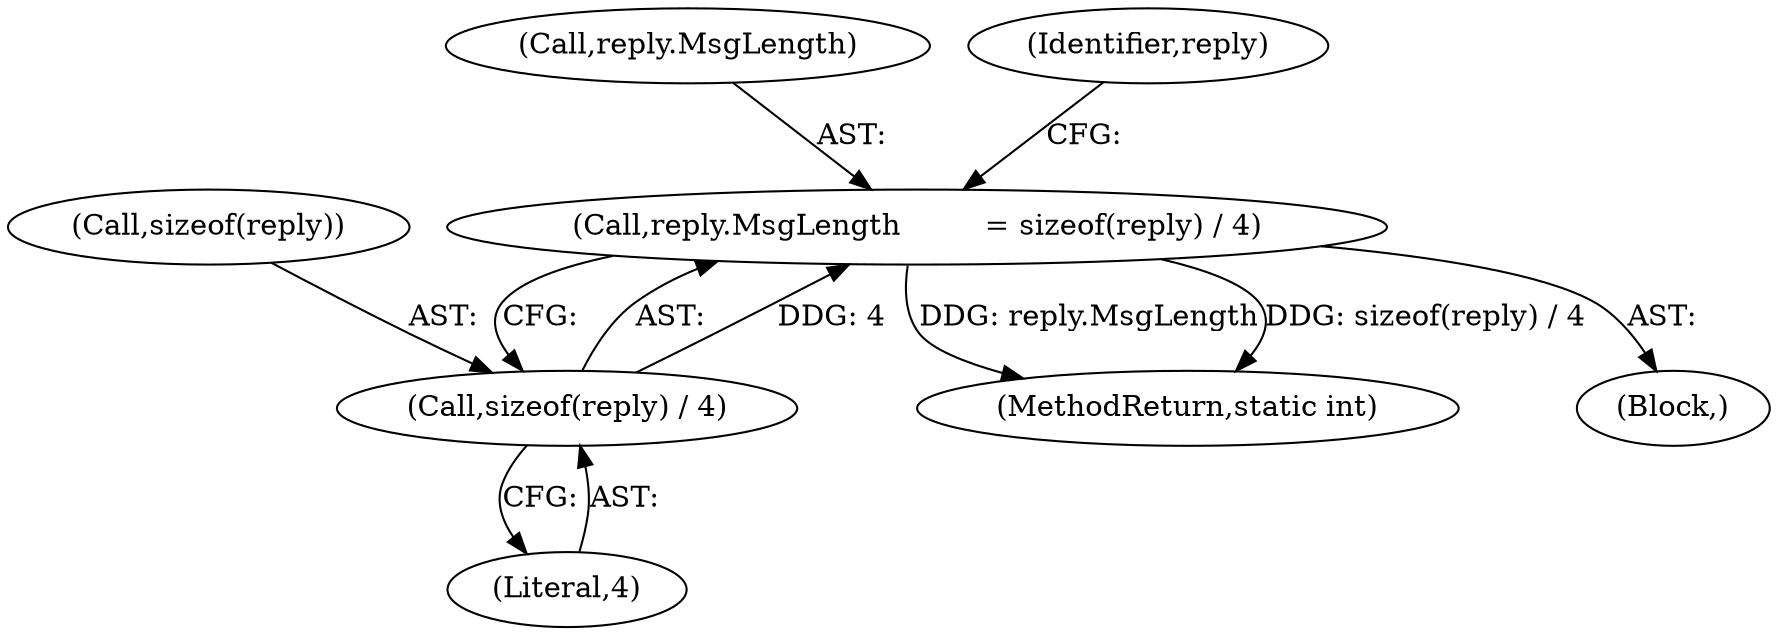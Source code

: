digraph "0_qemu_670e56d3ed2918b3861d9216f2c0540d9e9ae0d5@API" {
"1000343" [label="(Call,reply.MsgLength         = sizeof(reply) / 4)"];
"1000347" [label="(Call,sizeof(reply) / 4)"];
"1000347" [label="(Call,sizeof(reply) / 4)"];
"1000343" [label="(Call,reply.MsgLength         = sizeof(reply) / 4)"];
"1000344" [label="(Call,reply.MsgLength)"];
"1000400" [label="(MethodReturn,static int)"];
"1000350" [label="(Literal,4)"];
"1000104" [label="(Block,)"];
"1000353" [label="(Identifier,reply)"];
"1000348" [label="(Call,sizeof(reply))"];
"1000343" -> "1000104"  [label="AST: "];
"1000343" -> "1000347"  [label="CFG: "];
"1000344" -> "1000343"  [label="AST: "];
"1000347" -> "1000343"  [label="AST: "];
"1000353" -> "1000343"  [label="CFG: "];
"1000343" -> "1000400"  [label="DDG: reply.MsgLength"];
"1000343" -> "1000400"  [label="DDG: sizeof(reply) / 4"];
"1000347" -> "1000343"  [label="DDG: 4"];
"1000347" -> "1000350"  [label="CFG: "];
"1000348" -> "1000347"  [label="AST: "];
"1000350" -> "1000347"  [label="AST: "];
}
